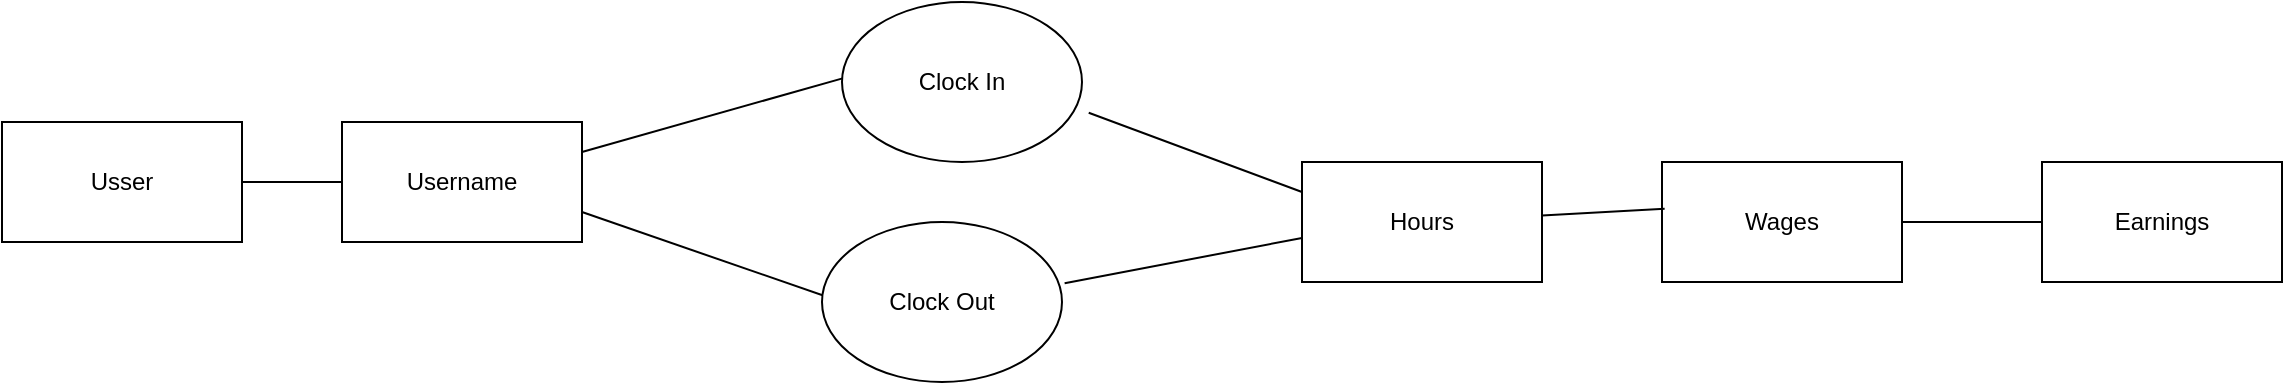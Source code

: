 <mxfile version="23.1.1" type="device">
  <diagram name="Page-1" id="CaZUZ9sOGoqor_98ok4v">
    <mxGraphModel dx="1434" dy="772" grid="1" gridSize="10" guides="1" tooltips="1" connect="1" arrows="1" fold="1" page="1" pageScale="1" pageWidth="850" pageHeight="1100" math="0" shadow="0">
      <root>
        <mxCell id="0" />
        <mxCell id="1" parent="0" />
        <mxCell id="hVb3O0jzc2e_ffYaujTJ-3" value="Usser" style="rounded=0;whiteSpace=wrap;html=1;" vertex="1" parent="1">
          <mxGeometry x="50" y="220" width="120" height="60" as="geometry" />
        </mxCell>
        <mxCell id="hVb3O0jzc2e_ffYaujTJ-4" value="" style="endArrow=none;html=1;rounded=0;entryX=0.028;entryY=0.622;entryDx=0;entryDy=0;entryPerimeter=0;exitX=1;exitY=0.25;exitDx=0;exitDy=0;" edge="1" parent="1" source="hVb3O0jzc2e_ffYaujTJ-6">
          <mxGeometry width="50" height="50" relative="1" as="geometry">
            <mxPoint x="280" y="220" as="sourcePoint" />
            <mxPoint x="473.36" y="197.32" as="targetPoint" />
            <Array as="points" />
          </mxGeometry>
        </mxCell>
        <mxCell id="hVb3O0jzc2e_ffYaujTJ-5" value="" style="endArrow=none;html=1;rounded=0;entryX=0;entryY=0.5;entryDx=0;entryDy=0;exitX=1;exitY=0.75;exitDx=0;exitDy=0;" edge="1" parent="1" source="hVb3O0jzc2e_ffYaujTJ-6">
          <mxGeometry width="50" height="50" relative="1" as="geometry">
            <mxPoint x="260" y="290" as="sourcePoint" />
            <mxPoint x="470" y="310" as="targetPoint" />
          </mxGeometry>
        </mxCell>
        <mxCell id="hVb3O0jzc2e_ffYaujTJ-6" value="Username" style="rounded=0;whiteSpace=wrap;html=1;" vertex="1" parent="1">
          <mxGeometry x="220" y="220" width="120" height="60" as="geometry" />
        </mxCell>
        <mxCell id="hVb3O0jzc2e_ffYaujTJ-7" value="" style="endArrow=none;html=1;rounded=0;exitX=1;exitY=0.5;exitDx=0;exitDy=0;entryX=0;entryY=0.5;entryDx=0;entryDy=0;" edge="1" parent="1" source="hVb3O0jzc2e_ffYaujTJ-3" target="hVb3O0jzc2e_ffYaujTJ-6">
          <mxGeometry width="50" height="50" relative="1" as="geometry">
            <mxPoint x="380" y="280" as="sourcePoint" />
            <mxPoint x="430" y="230" as="targetPoint" />
          </mxGeometry>
        </mxCell>
        <mxCell id="hVb3O0jzc2e_ffYaujTJ-8" value="Clock In" style="ellipse;whiteSpace=wrap;html=1;" vertex="1" parent="1">
          <mxGeometry x="470" y="160" width="120" height="80" as="geometry" />
        </mxCell>
        <mxCell id="hVb3O0jzc2e_ffYaujTJ-9" value="Clock Out" style="ellipse;whiteSpace=wrap;html=1;" vertex="1" parent="1">
          <mxGeometry x="460" y="270" width="120" height="80" as="geometry" />
        </mxCell>
        <mxCell id="hVb3O0jzc2e_ffYaujTJ-11" value="" style="endArrow=none;html=1;rounded=0;exitX=1.028;exitY=0.692;exitDx=0;exitDy=0;exitPerimeter=0;entryX=0;entryY=0.25;entryDx=0;entryDy=0;" edge="1" parent="1" source="hVb3O0jzc2e_ffYaujTJ-8" target="hVb3O0jzc2e_ffYaujTJ-14">
          <mxGeometry width="50" height="50" relative="1" as="geometry">
            <mxPoint x="570" y="280" as="sourcePoint" />
            <mxPoint x="668.04" y="246" as="targetPoint" />
          </mxGeometry>
        </mxCell>
        <mxCell id="hVb3O0jzc2e_ffYaujTJ-12" value="" style="endArrow=none;html=1;rounded=0;entryX=0;entryY=0.633;entryDx=0;entryDy=0;entryPerimeter=0;exitX=1.011;exitY=0.383;exitDx=0;exitDy=0;exitPerimeter=0;" edge="1" parent="1" source="hVb3O0jzc2e_ffYaujTJ-9" target="hVb3O0jzc2e_ffYaujTJ-14">
          <mxGeometry width="50" height="50" relative="1" as="geometry">
            <mxPoint x="570" y="280" as="sourcePoint" />
            <mxPoint x="673.32" y="280" as="targetPoint" />
          </mxGeometry>
        </mxCell>
        <mxCell id="hVb3O0jzc2e_ffYaujTJ-14" value="Hours" style="rounded=0;whiteSpace=wrap;html=1;" vertex="1" parent="1">
          <mxGeometry x="700" y="240" width="120" height="60" as="geometry" />
        </mxCell>
        <mxCell id="hVb3O0jzc2e_ffYaujTJ-15" value="Wages" style="rounded=0;whiteSpace=wrap;html=1;" vertex="1" parent="1">
          <mxGeometry x="880" y="240" width="120" height="60" as="geometry" />
        </mxCell>
        <mxCell id="hVb3O0jzc2e_ffYaujTJ-16" value="" style="endArrow=none;html=1;rounded=0;entryX=0.011;entryY=0.389;entryDx=0;entryDy=0;entryPerimeter=0;" edge="1" parent="1" source="hVb3O0jzc2e_ffYaujTJ-14" target="hVb3O0jzc2e_ffYaujTJ-15">
          <mxGeometry width="50" height="50" relative="1" as="geometry">
            <mxPoint x="750" y="280" as="sourcePoint" />
            <mxPoint x="800" y="230" as="targetPoint" />
          </mxGeometry>
        </mxCell>
        <mxCell id="hVb3O0jzc2e_ffYaujTJ-17" value="Earnings" style="rounded=0;whiteSpace=wrap;html=1;" vertex="1" parent="1">
          <mxGeometry x="1070" y="240" width="120" height="60" as="geometry" />
        </mxCell>
        <mxCell id="hVb3O0jzc2e_ffYaujTJ-18" value="" style="endArrow=none;html=1;rounded=0;exitX=1;exitY=0.5;exitDx=0;exitDy=0;" edge="1" parent="1" source="hVb3O0jzc2e_ffYaujTJ-15" target="hVb3O0jzc2e_ffYaujTJ-17">
          <mxGeometry width="50" height="50" relative="1" as="geometry">
            <mxPoint x="760" y="280" as="sourcePoint" />
            <mxPoint x="810" y="230" as="targetPoint" />
          </mxGeometry>
        </mxCell>
      </root>
    </mxGraphModel>
  </diagram>
</mxfile>
